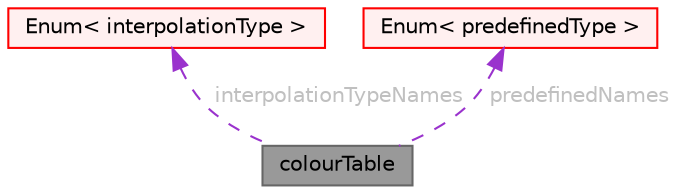 digraph "colourTable"
{
 // LATEX_PDF_SIZE
  bgcolor="transparent";
  edge [fontname=Helvetica,fontsize=10,labelfontname=Helvetica,labelfontsize=10];
  node [fontname=Helvetica,fontsize=10,shape=box,height=0.2,width=0.4];
  Node1 [id="Node000001",label="colourTable",height=0.2,width=0.4,color="gray40", fillcolor="grey60", style="filled", fontcolor="black",tooltip="Base class for generating a colour table from node points."];
  Node2 -> Node1 [id="edge1_Node000001_Node000002",dir="back",color="darkorchid3",style="dashed",tooltip=" ",label=" interpolationTypeNames",fontcolor="grey" ];
  Node2 [id="Node000002",label="Enum\< interpolationType \>",height=0.2,width=0.4,color="red", fillcolor="#FFF0F0", style="filled",URL="$classFoam_1_1Enum.html",tooltip=" "];
  Node4 -> Node1 [id="edge2_Node000001_Node000004",dir="back",color="darkorchid3",style="dashed",tooltip=" ",label=" predefinedNames",fontcolor="grey" ];
  Node4 [id="Node000004",label="Enum\< predefinedType \>",height=0.2,width=0.4,color="red", fillcolor="#FFF0F0", style="filled",URL="$classFoam_1_1Enum.html",tooltip=" "];
}
